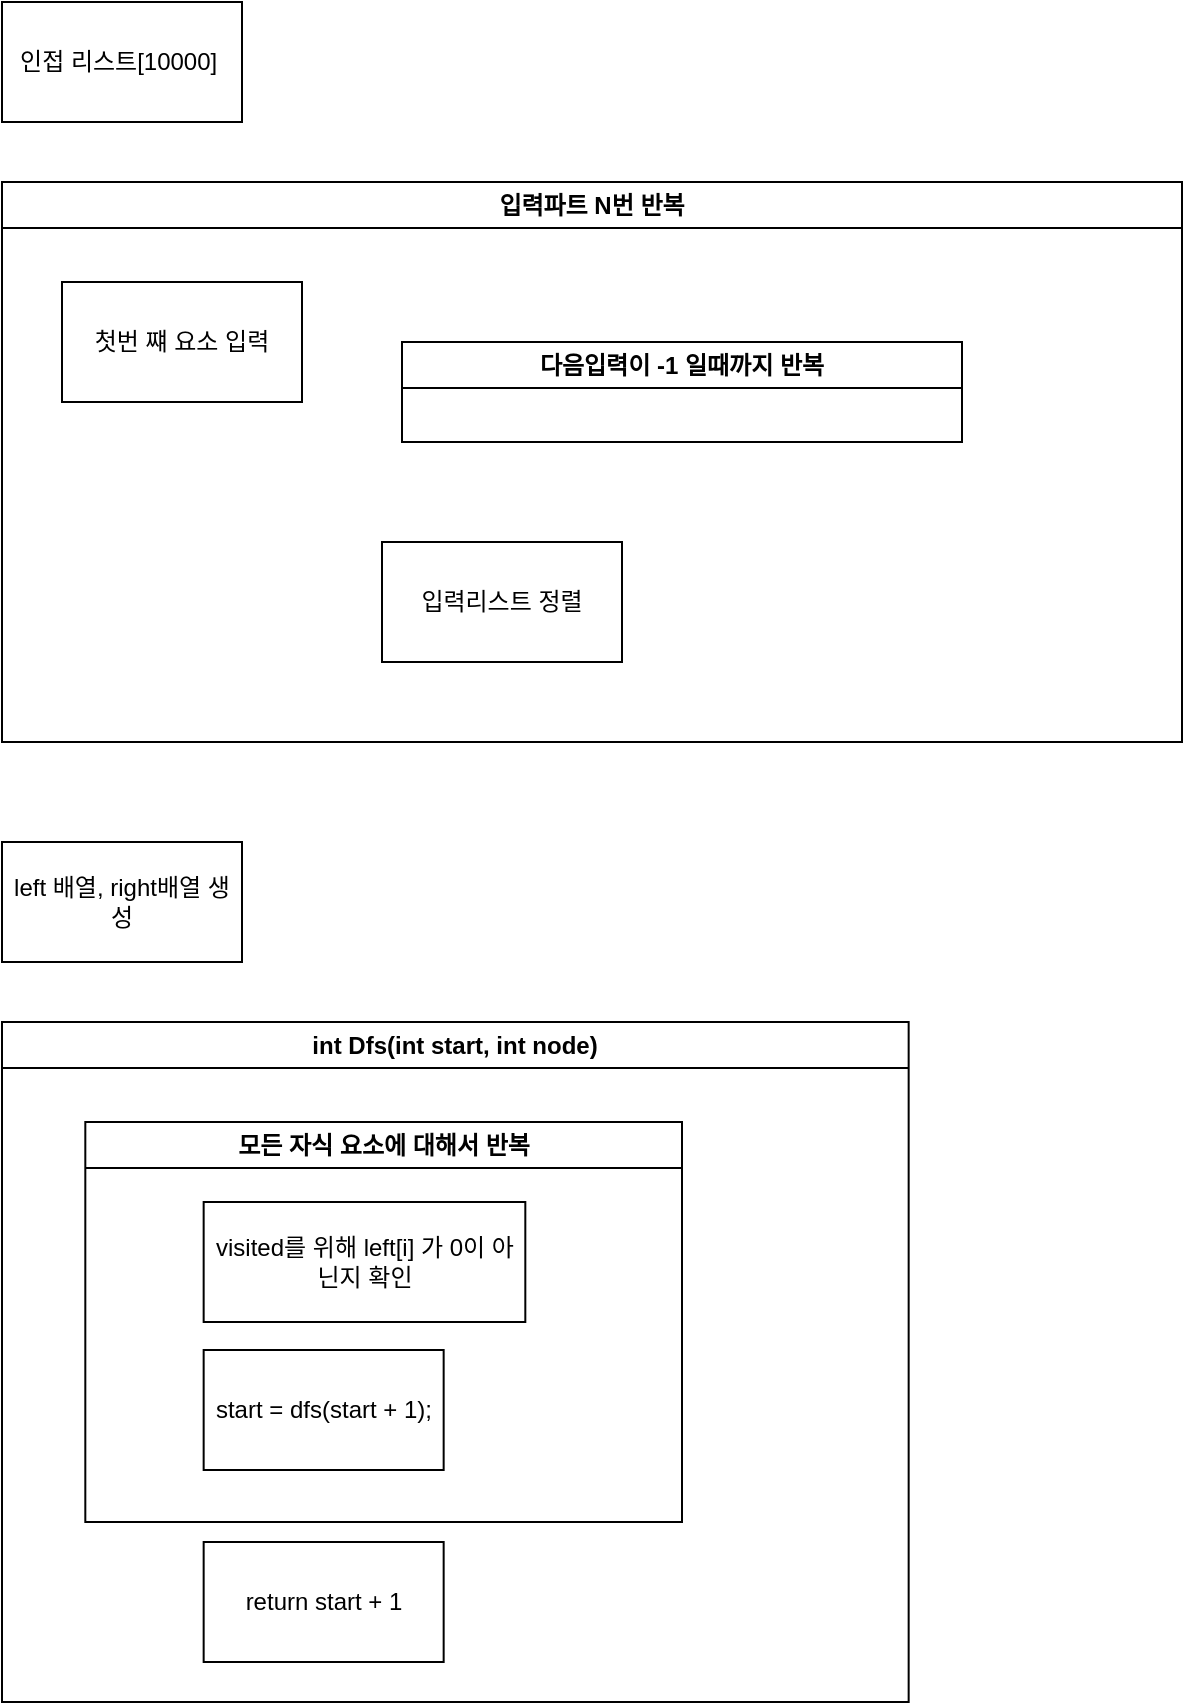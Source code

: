<mxfile version="22.1.16" type="device">
  <diagram name="페이지-1" id="QhQAPv7h47tIAddaMBhb">
    <mxGraphModel dx="1475" dy="891" grid="1" gridSize="10" guides="1" tooltips="1" connect="1" arrows="1" fold="1" page="1" pageScale="1" pageWidth="827" pageHeight="1169" math="0" shadow="0">
      <root>
        <mxCell id="0" />
        <mxCell id="1" parent="0" />
        <mxCell id="Yew1VTgoaulUI_6hj4jH-1" value="int Dfs(int start, int node)" style="swimlane;whiteSpace=wrap;html=1;" vertex="1" parent="1">
          <mxGeometry x="80" y="520" width="453.33" height="340" as="geometry" />
        </mxCell>
        <mxCell id="Yew1VTgoaulUI_6hj4jH-2" value="모든 자식 요소에 대해서 반복" style="rounded=0;whiteSpace=wrap;html=1;shape=swimlane;fontStyle=1;startSize=23;" vertex="1" parent="Yew1VTgoaulUI_6hj4jH-1">
          <mxGeometry x="41.66" y="50" width="298.34" height="200" as="geometry" />
        </mxCell>
        <mxCell id="Yew1VTgoaulUI_6hj4jH-3" value="start = dfs(start + 1);" style="rounded=0;whiteSpace=wrap;html=1;" vertex="1" parent="Yew1VTgoaulUI_6hj4jH-2">
          <mxGeometry x="59.17" y="114" width="120" height="60" as="geometry" />
        </mxCell>
        <mxCell id="Yew1VTgoaulUI_6hj4jH-8" value="visited를 위해 left[i] 가 0이 아닌지 확인" style="rounded=0;whiteSpace=wrap;html=1;" vertex="1" parent="Yew1VTgoaulUI_6hj4jH-2">
          <mxGeometry x="59.17" y="40" width="160.83" height="60" as="geometry" />
        </mxCell>
        <mxCell id="Yew1VTgoaulUI_6hj4jH-4" value="return start + 1" style="rounded=0;whiteSpace=wrap;html=1;" vertex="1" parent="Yew1VTgoaulUI_6hj4jH-1">
          <mxGeometry x="100.83" y="260" width="120" height="60" as="geometry" />
        </mxCell>
        <mxCell id="Yew1VTgoaulUI_6hj4jH-5" value="left 배열, right배열 생성" style="rounded=0;whiteSpace=wrap;html=1;" vertex="1" parent="1">
          <mxGeometry x="80" y="430" width="120" height="60" as="geometry" />
        </mxCell>
        <mxCell id="Yew1VTgoaulUI_6hj4jH-6" value="인접 리스트[10000]&amp;nbsp;" style="rounded=0;whiteSpace=wrap;html=1;" vertex="1" parent="1">
          <mxGeometry x="80" y="10" width="120" height="60" as="geometry" />
        </mxCell>
        <mxCell id="Yew1VTgoaulUI_6hj4jH-7" value="입력파트 N번 반복" style="swimlane;whiteSpace=wrap;html=1;" vertex="1" parent="1">
          <mxGeometry x="80" y="100" width="590" height="280" as="geometry" />
        </mxCell>
        <mxCell id="Yew1VTgoaulUI_6hj4jH-9" value="첫번 쨰 요소 입력" style="rounded=0;whiteSpace=wrap;html=1;" vertex="1" parent="Yew1VTgoaulUI_6hj4jH-7">
          <mxGeometry x="30" y="50" width="120" height="60" as="geometry" />
        </mxCell>
        <mxCell id="Yew1VTgoaulUI_6hj4jH-11" value="다음입력이 -1 일때까지 반복" style="swimlane;whiteSpace=wrap;html=1;" vertex="1" parent="Yew1VTgoaulUI_6hj4jH-7">
          <mxGeometry x="200" y="80" width="280" height="50" as="geometry" />
        </mxCell>
        <mxCell id="Yew1VTgoaulUI_6hj4jH-13" value="입력리스트 정렬" style="whiteSpace=wrap;html=1;" vertex="1" parent="Yew1VTgoaulUI_6hj4jH-7">
          <mxGeometry x="190" y="180" width="120" height="60" as="geometry" />
        </mxCell>
      </root>
    </mxGraphModel>
  </diagram>
</mxfile>
